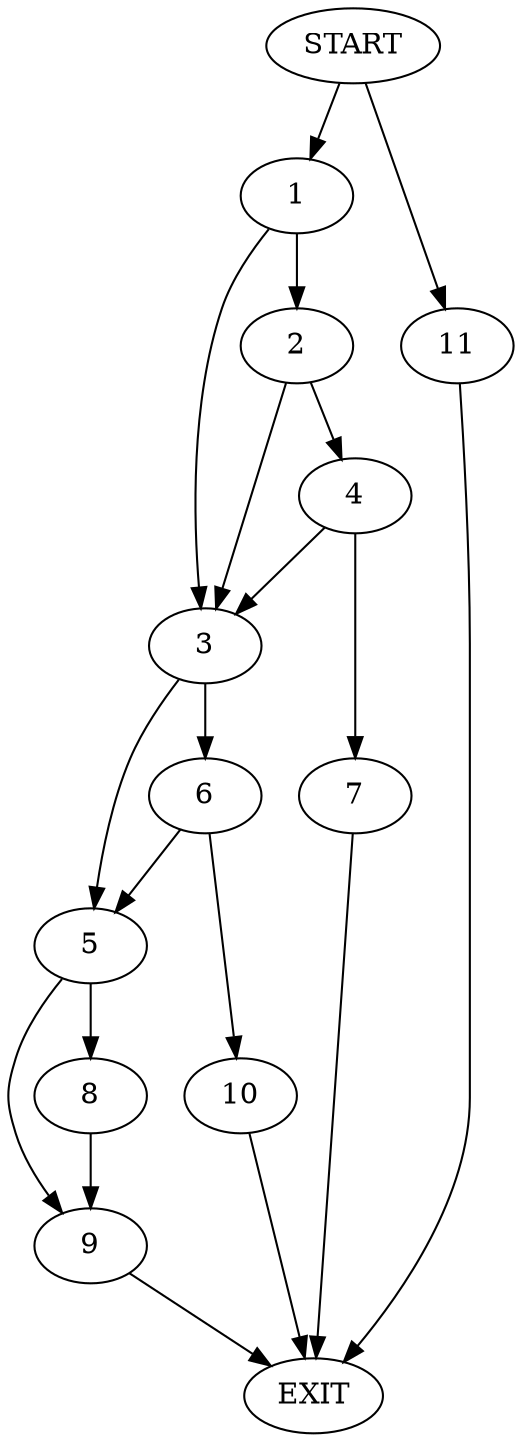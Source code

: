 digraph {
0 [label="START"]
12 [label="EXIT"]
0 -> 1
1 -> 2
1 -> 3
2 -> 4
2 -> 3
3 -> 5
3 -> 6
4 -> 7
4 -> 3
7 -> 12
5 -> 8
5 -> 9
6 -> 5
6 -> 10
10 -> 12
9 -> 12
8 -> 9
0 -> 11
11 -> 12
}
